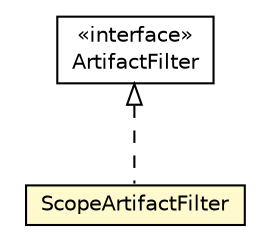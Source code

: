 #!/usr/local/bin/dot
#
# Class diagram 
# Generated by UMLGraph version R5_6-24-gf6e263 (http://www.umlgraph.org/)
#

digraph G {
	edge [fontname="Helvetica",fontsize=10,labelfontname="Helvetica",labelfontsize=10];
	node [fontname="Helvetica",fontsize=10,shape=plaintext];
	nodesep=0.25;
	ranksep=0.5;
	// org.universAAL.maven.treebuilder.ScopeArtifactFilter
	c4577 [label=<<table title="org.universAAL.maven.treebuilder.ScopeArtifactFilter" border="0" cellborder="1" cellspacing="0" cellpadding="2" port="p" bgcolor="lemonChiffon" href="./ScopeArtifactFilter.html">
		<tr><td><table border="0" cellspacing="0" cellpadding="1">
<tr><td align="center" balign="center"> ScopeArtifactFilter </td></tr>
		</table></td></tr>
		</table>>, URL="./ScopeArtifactFilter.html", fontname="Helvetica", fontcolor="black", fontsize=10.0];
	//org.universAAL.maven.treebuilder.ScopeArtifactFilter implements org.apache.maven.artifact.resolver.filter.ArtifactFilter
	c4580:p -> c4577:p [dir=back,arrowtail=empty,style=dashed];
	// org.apache.maven.artifact.resolver.filter.ArtifactFilter
	c4580 [label=<<table title="org.apache.maven.artifact.resolver.filter.ArtifactFilter" border="0" cellborder="1" cellspacing="0" cellpadding="2" port="p" href="http://java.sun.com/j2se/1.4.2/docs/api/org/apache/maven/artifact/resolver/filter/ArtifactFilter.html">
		<tr><td><table border="0" cellspacing="0" cellpadding="1">
<tr><td align="center" balign="center"> &#171;interface&#187; </td></tr>
<tr><td align="center" balign="center"> ArtifactFilter </td></tr>
		</table></td></tr>
		</table>>, URL="http://java.sun.com/j2se/1.4.2/docs/api/org/apache/maven/artifact/resolver/filter/ArtifactFilter.html", fontname="Helvetica", fontcolor="black", fontsize=10.0];
}

